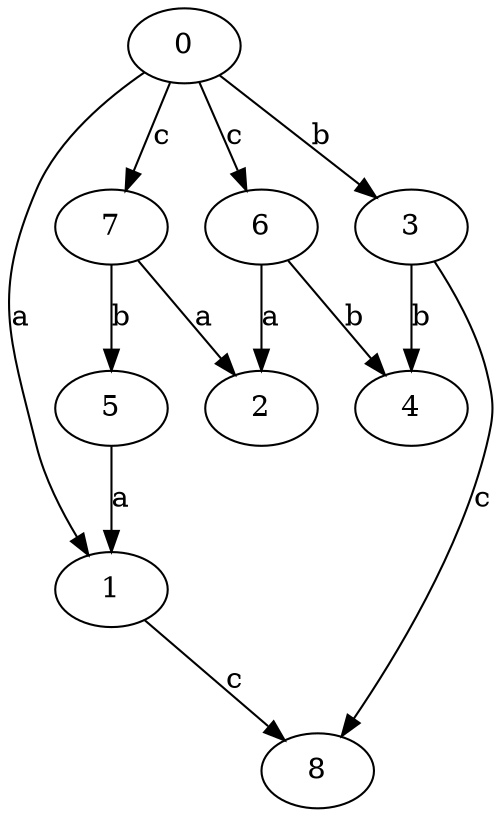 strict digraph  {
0;
1;
2;
3;
4;
5;
6;
7;
8;
0 -> 1  [label=a];
0 -> 3  [label=b];
0 -> 6  [label=c];
0 -> 7  [label=c];
1 -> 8  [label=c];
3 -> 4  [label=b];
3 -> 8  [label=c];
5 -> 1  [label=a];
6 -> 2  [label=a];
6 -> 4  [label=b];
7 -> 2  [label=a];
7 -> 5  [label=b];
}

